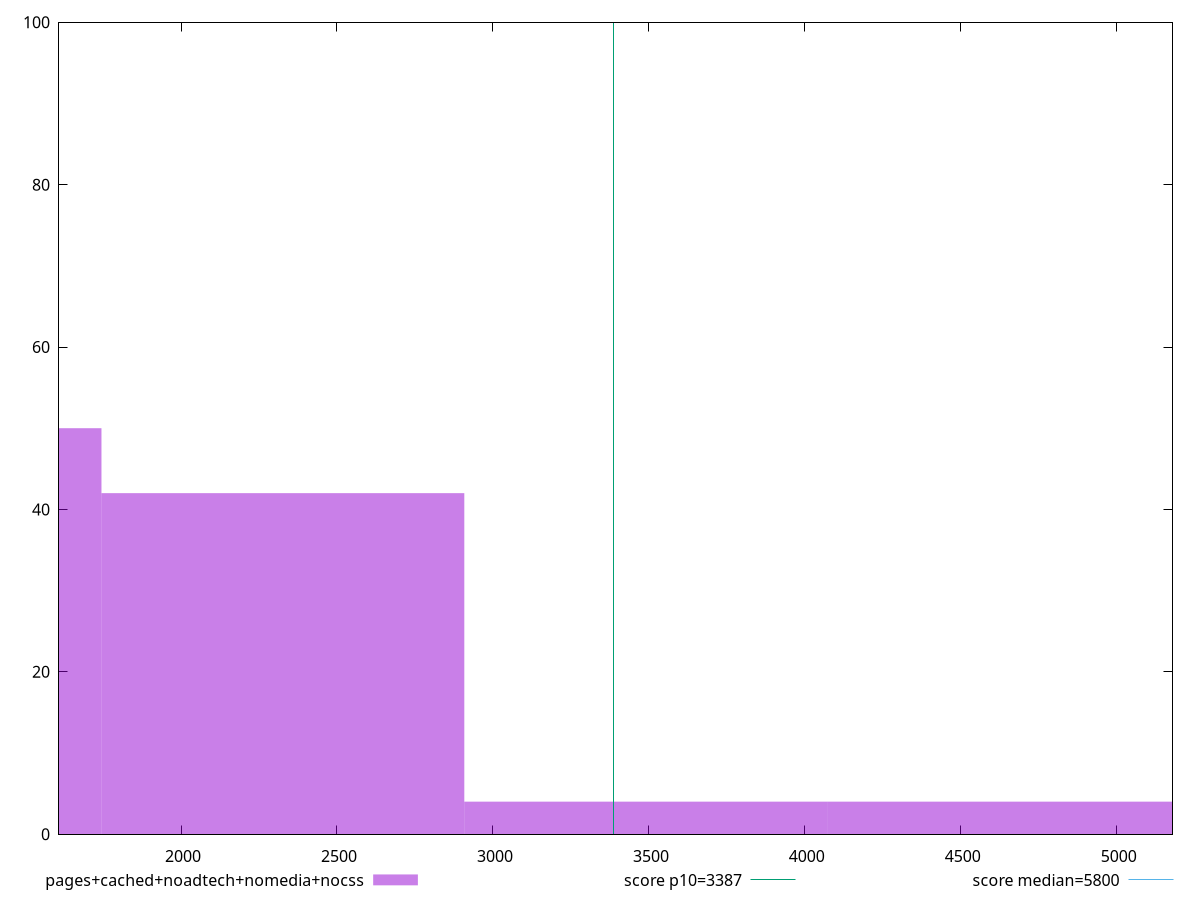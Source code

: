 reset

$pagesCachedNoadtechNomediaNocss <<EOF
3489.8407661098336 4
2326.560510739889 42
1163.2802553699446 50
4653.121021479778 4
EOF

set key outside below
set boxwidth 1163.2802553699446
set xrange [1608.796:5178.729291995953]
set yrange [0:100]
set trange [0:100]
set style fill transparent solid 0.5 noborder

set parametric
set terminal svg size 640, 490 enhanced background rgb 'white'
set output "report_00013_2021-02-09T12-04-24.940Z/speed-index/comparison/histogram/4_vs_5.svg"

plot $pagesCachedNoadtechNomediaNocss title "pages+cached+noadtech+nomedia+nocss" with boxes, \
     3387,t title "score p10=3387", \
     5800,t title "score median=5800"

reset
